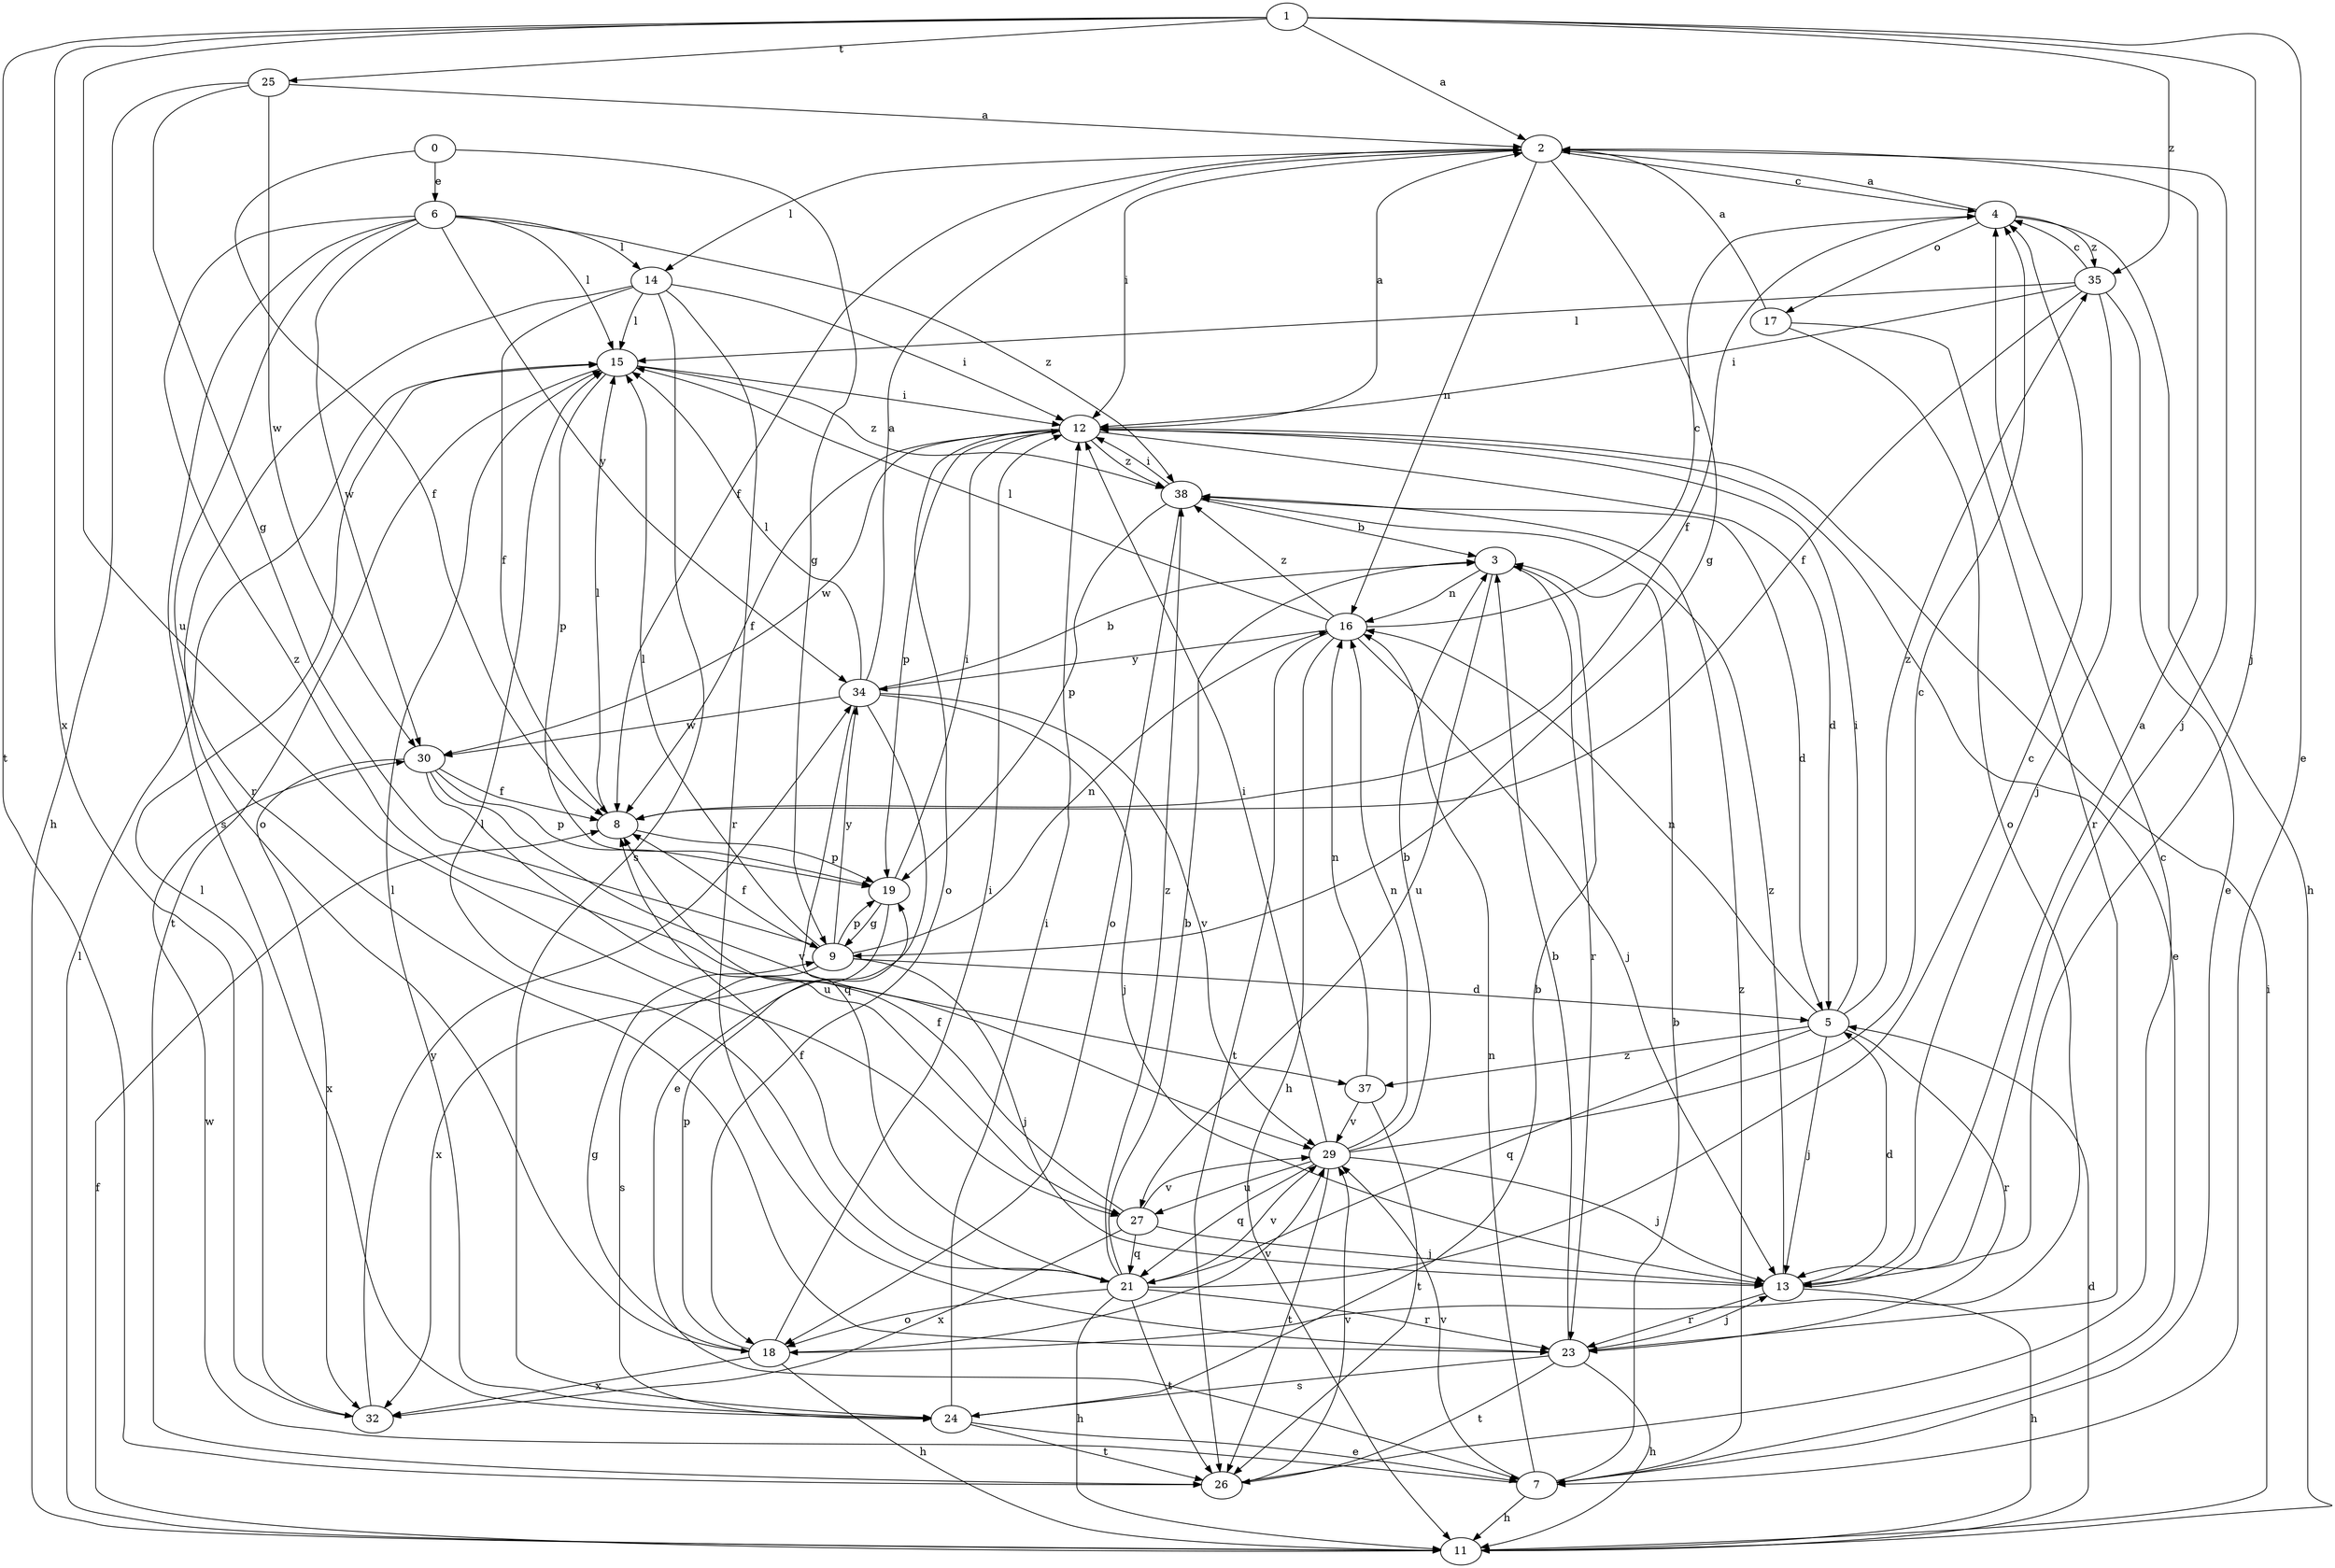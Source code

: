 strict digraph  {
1;
2;
3;
4;
5;
6;
7;
8;
9;
11;
12;
13;
14;
15;
16;
17;
18;
19;
0;
21;
23;
24;
25;
26;
27;
29;
30;
32;
34;
35;
37;
38;
1 -> 2  [label=a];
1 -> 7  [label=e];
1 -> 13  [label=j];
1 -> 25  [label=t];
1 -> 26  [label=t];
1 -> 27  [label=u];
1 -> 32  [label=x];
1 -> 35  [label=z];
2 -> 4  [label=c];
2 -> 8  [label=f];
2 -> 9  [label=g];
2 -> 12  [label=i];
2 -> 13  [label=j];
2 -> 14  [label=l];
2 -> 16  [label=n];
3 -> 16  [label=n];
3 -> 23  [label=r];
3 -> 27  [label=u];
4 -> 2  [label=a];
4 -> 8  [label=f];
4 -> 11  [label=h];
4 -> 17  [label=o];
4 -> 35  [label=z];
5 -> 12  [label=i];
5 -> 13  [label=j];
5 -> 16  [label=n];
5 -> 21  [label=q];
5 -> 23  [label=r];
5 -> 35  [label=z];
5 -> 37  [label=z];
6 -> 14  [label=l];
6 -> 15  [label=l];
6 -> 23  [label=r];
6 -> 24  [label=s];
6 -> 30  [label=w];
6 -> 34  [label=y];
6 -> 37  [label=z];
6 -> 38  [label=z];
7 -> 3  [label=b];
7 -> 11  [label=h];
7 -> 16  [label=n];
7 -> 29  [label=v];
7 -> 30  [label=w];
7 -> 38  [label=z];
8 -> 15  [label=l];
8 -> 19  [label=p];
9 -> 5  [label=d];
9 -> 8  [label=f];
9 -> 13  [label=j];
9 -> 15  [label=l];
9 -> 16  [label=n];
9 -> 19  [label=p];
9 -> 24  [label=s];
9 -> 34  [label=y];
11 -> 5  [label=d];
11 -> 8  [label=f];
11 -> 12  [label=i];
11 -> 15  [label=l];
12 -> 2  [label=a];
12 -> 5  [label=d];
12 -> 7  [label=e];
12 -> 8  [label=f];
12 -> 18  [label=o];
12 -> 19  [label=p];
12 -> 30  [label=w];
12 -> 38  [label=z];
13 -> 2  [label=a];
13 -> 5  [label=d];
13 -> 11  [label=h];
13 -> 23  [label=r];
13 -> 38  [label=z];
14 -> 8  [label=f];
14 -> 12  [label=i];
14 -> 15  [label=l];
14 -> 18  [label=o];
14 -> 23  [label=r];
14 -> 24  [label=s];
15 -> 12  [label=i];
15 -> 19  [label=p];
15 -> 26  [label=t];
15 -> 38  [label=z];
16 -> 4  [label=c];
16 -> 11  [label=h];
16 -> 13  [label=j];
16 -> 15  [label=l];
16 -> 26  [label=t];
16 -> 34  [label=y];
16 -> 38  [label=z];
17 -> 2  [label=a];
17 -> 18  [label=o];
17 -> 23  [label=r];
18 -> 9  [label=g];
18 -> 11  [label=h];
18 -> 12  [label=i];
18 -> 19  [label=p];
18 -> 29  [label=v];
18 -> 32  [label=x];
19 -> 9  [label=g];
19 -> 12  [label=i];
19 -> 32  [label=x];
0 -> 6  [label=e];
0 -> 8  [label=f];
0 -> 9  [label=g];
21 -> 3  [label=b];
21 -> 4  [label=c];
21 -> 8  [label=f];
21 -> 11  [label=h];
21 -> 15  [label=l];
21 -> 18  [label=o];
21 -> 23  [label=r];
21 -> 26  [label=t];
21 -> 29  [label=v];
21 -> 38  [label=z];
23 -> 3  [label=b];
23 -> 11  [label=h];
23 -> 13  [label=j];
23 -> 24  [label=s];
23 -> 26  [label=t];
24 -> 3  [label=b];
24 -> 7  [label=e];
24 -> 12  [label=i];
24 -> 15  [label=l];
24 -> 26  [label=t];
25 -> 2  [label=a];
25 -> 9  [label=g];
25 -> 11  [label=h];
25 -> 30  [label=w];
26 -> 4  [label=c];
26 -> 29  [label=v];
27 -> 8  [label=f];
27 -> 13  [label=j];
27 -> 21  [label=q];
27 -> 29  [label=v];
27 -> 32  [label=x];
29 -> 3  [label=b];
29 -> 4  [label=c];
29 -> 12  [label=i];
29 -> 13  [label=j];
29 -> 16  [label=n];
29 -> 21  [label=q];
29 -> 26  [label=t];
29 -> 27  [label=u];
30 -> 8  [label=f];
30 -> 19  [label=p];
30 -> 27  [label=u];
30 -> 29  [label=v];
30 -> 32  [label=x];
32 -> 15  [label=l];
32 -> 34  [label=y];
34 -> 2  [label=a];
34 -> 3  [label=b];
34 -> 7  [label=e];
34 -> 13  [label=j];
34 -> 15  [label=l];
34 -> 21  [label=q];
34 -> 29  [label=v];
34 -> 30  [label=w];
35 -> 4  [label=c];
35 -> 7  [label=e];
35 -> 8  [label=f];
35 -> 12  [label=i];
35 -> 13  [label=j];
35 -> 15  [label=l];
37 -> 16  [label=n];
37 -> 26  [label=t];
37 -> 29  [label=v];
38 -> 3  [label=b];
38 -> 5  [label=d];
38 -> 12  [label=i];
38 -> 18  [label=o];
38 -> 19  [label=p];
}
